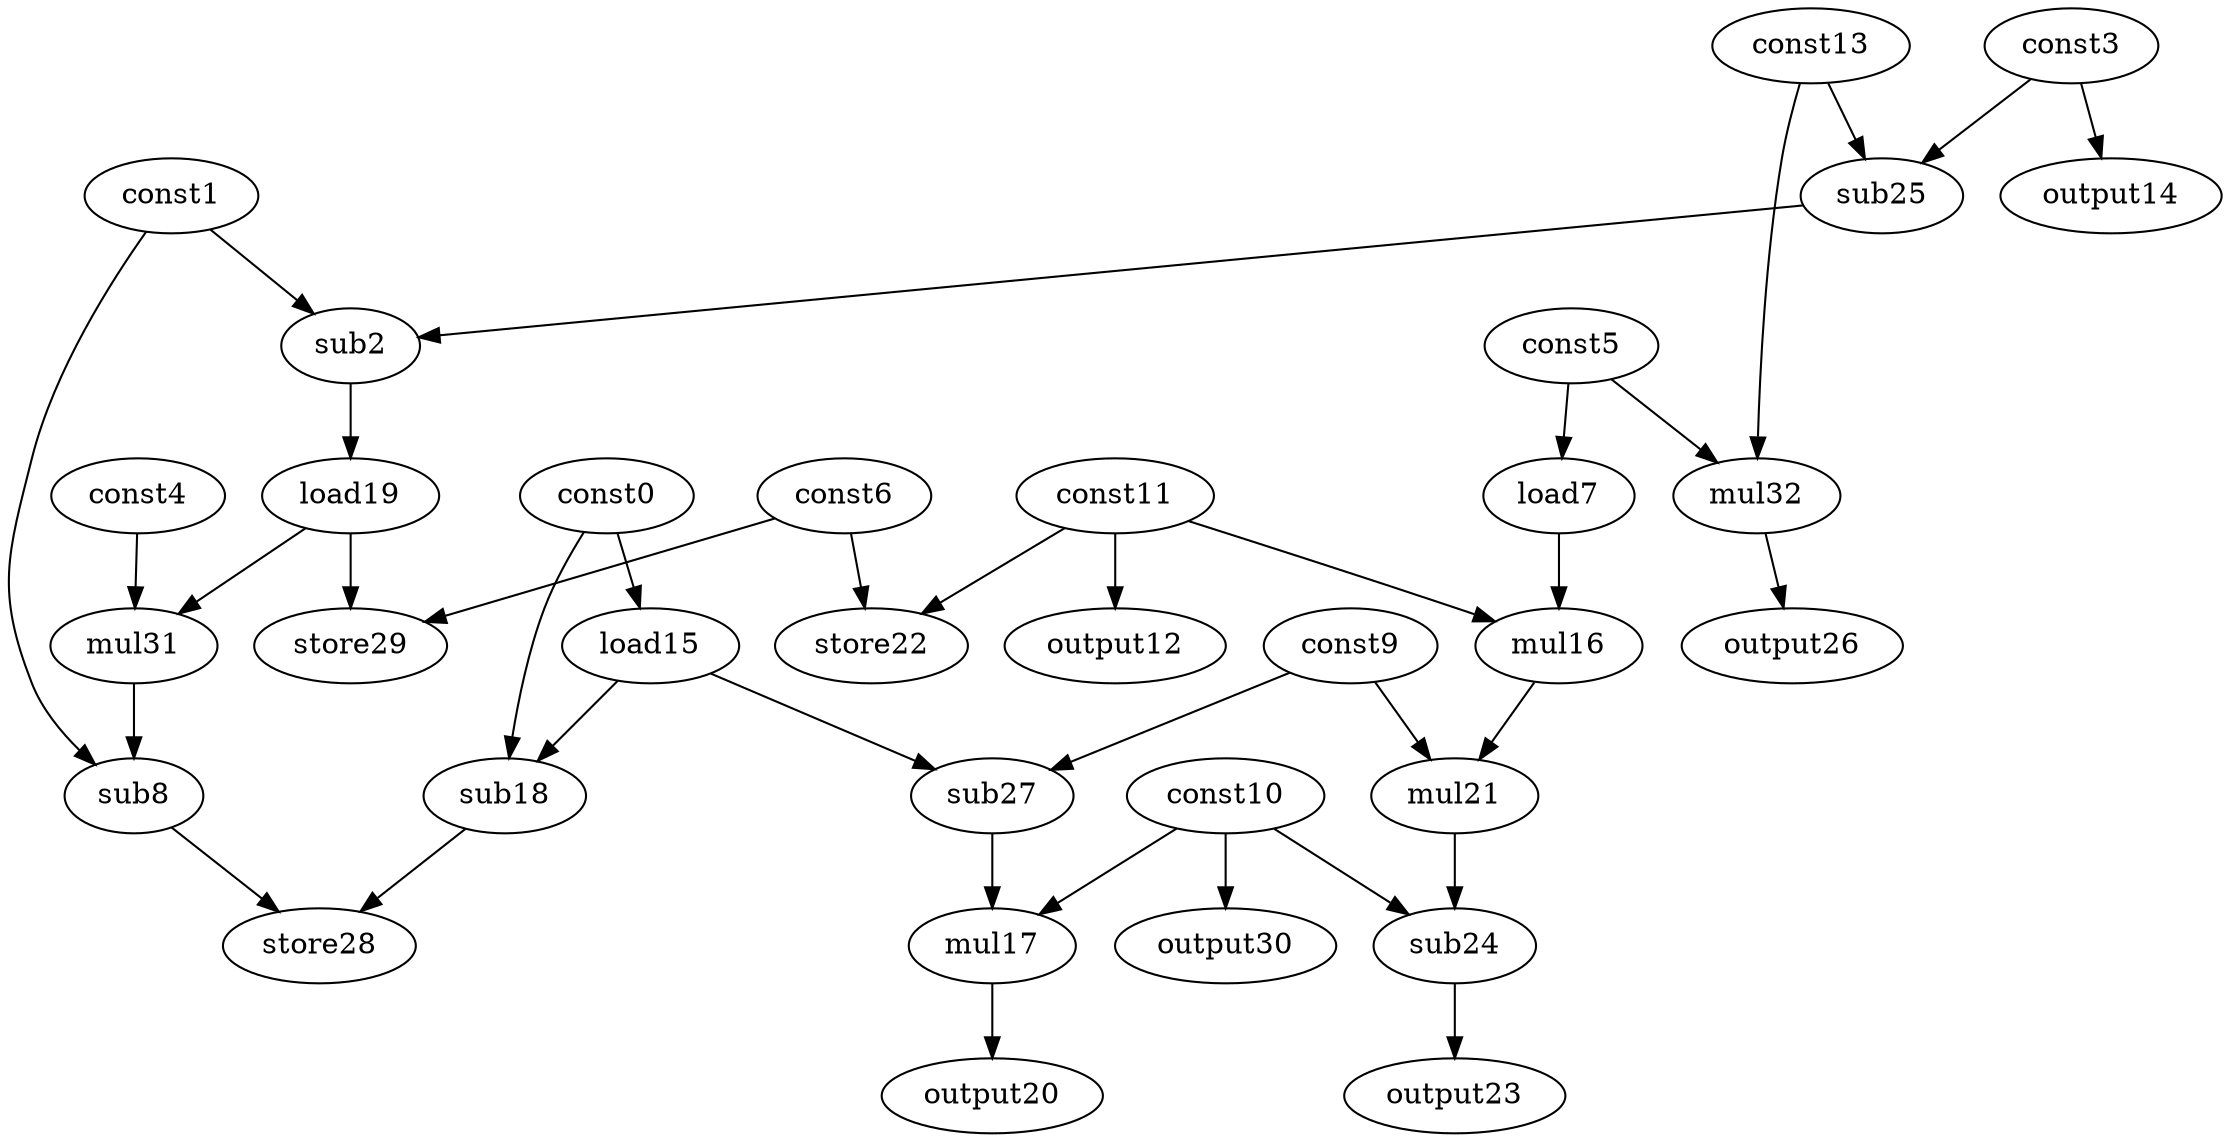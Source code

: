digraph G { 
const0[opcode=const]; 
const1[opcode=const]; 
sub2[opcode=sub]; 
const3[opcode=const]; 
const4[opcode=const]; 
const5[opcode=const]; 
const6[opcode=const]; 
load7[opcode=load]; 
sub8[opcode=sub]; 
const9[opcode=const]; 
const10[opcode=const]; 
const11[opcode=const]; 
output12[opcode=output]; 
const13[opcode=const]; 
output14[opcode=output]; 
load15[opcode=load]; 
mul16[opcode=mul]; 
mul17[opcode=mul]; 
sub18[opcode=sub]; 
load19[opcode=load]; 
output20[opcode=output]; 
mul21[opcode=mul]; 
store22[opcode=store]; 
output23[opcode=output]; 
sub24[opcode=sub]; 
sub25[opcode=sub]; 
output26[opcode=output]; 
sub27[opcode=sub]; 
store28[opcode=store]; 
store29[opcode=store]; 
output30[opcode=output]; 
mul31[opcode=mul]; 
mul32[opcode=mul]; 
const5->load7[operand=0];
const11->output12[operand=0];
const3->output14[operand=0];
const0->load15[operand=0];
const11->store22[operand=0];
const6->store22[operand=1];
const3->sub25[operand=0];
const13->sub25[operand=1];
const10->output30[operand=0];
const5->mul32[operand=0];
const13->mul32[operand=1];
sub25->sub2[operand=0];
const1->sub2[operand=1];
const11->mul16[operand=0];
load7->mul16[operand=1];
const0->sub18[operand=0];
load15->sub18[operand=1];
mul32->output26[operand=0];
const9->sub27[operand=0];
load15->sub27[operand=1];
const10->mul17[operand=0];
sub27->mul17[operand=1];
sub2->load19[operand=0];
mul16->mul21[operand=0];
const9->mul21[operand=1];
mul17->output20[operand=0];
const10->sub24[operand=0];
mul21->sub24[operand=1];
load19->store29[operand=0];
const6->store29[operand=1];
load19->mul31[operand=0];
const4->mul31[operand=1];
const1->sub8[operand=0];
mul31->sub8[operand=1];
sub24->output23[operand=0];
sub8->store28[operand=0];
sub18->store28[operand=1];
}
